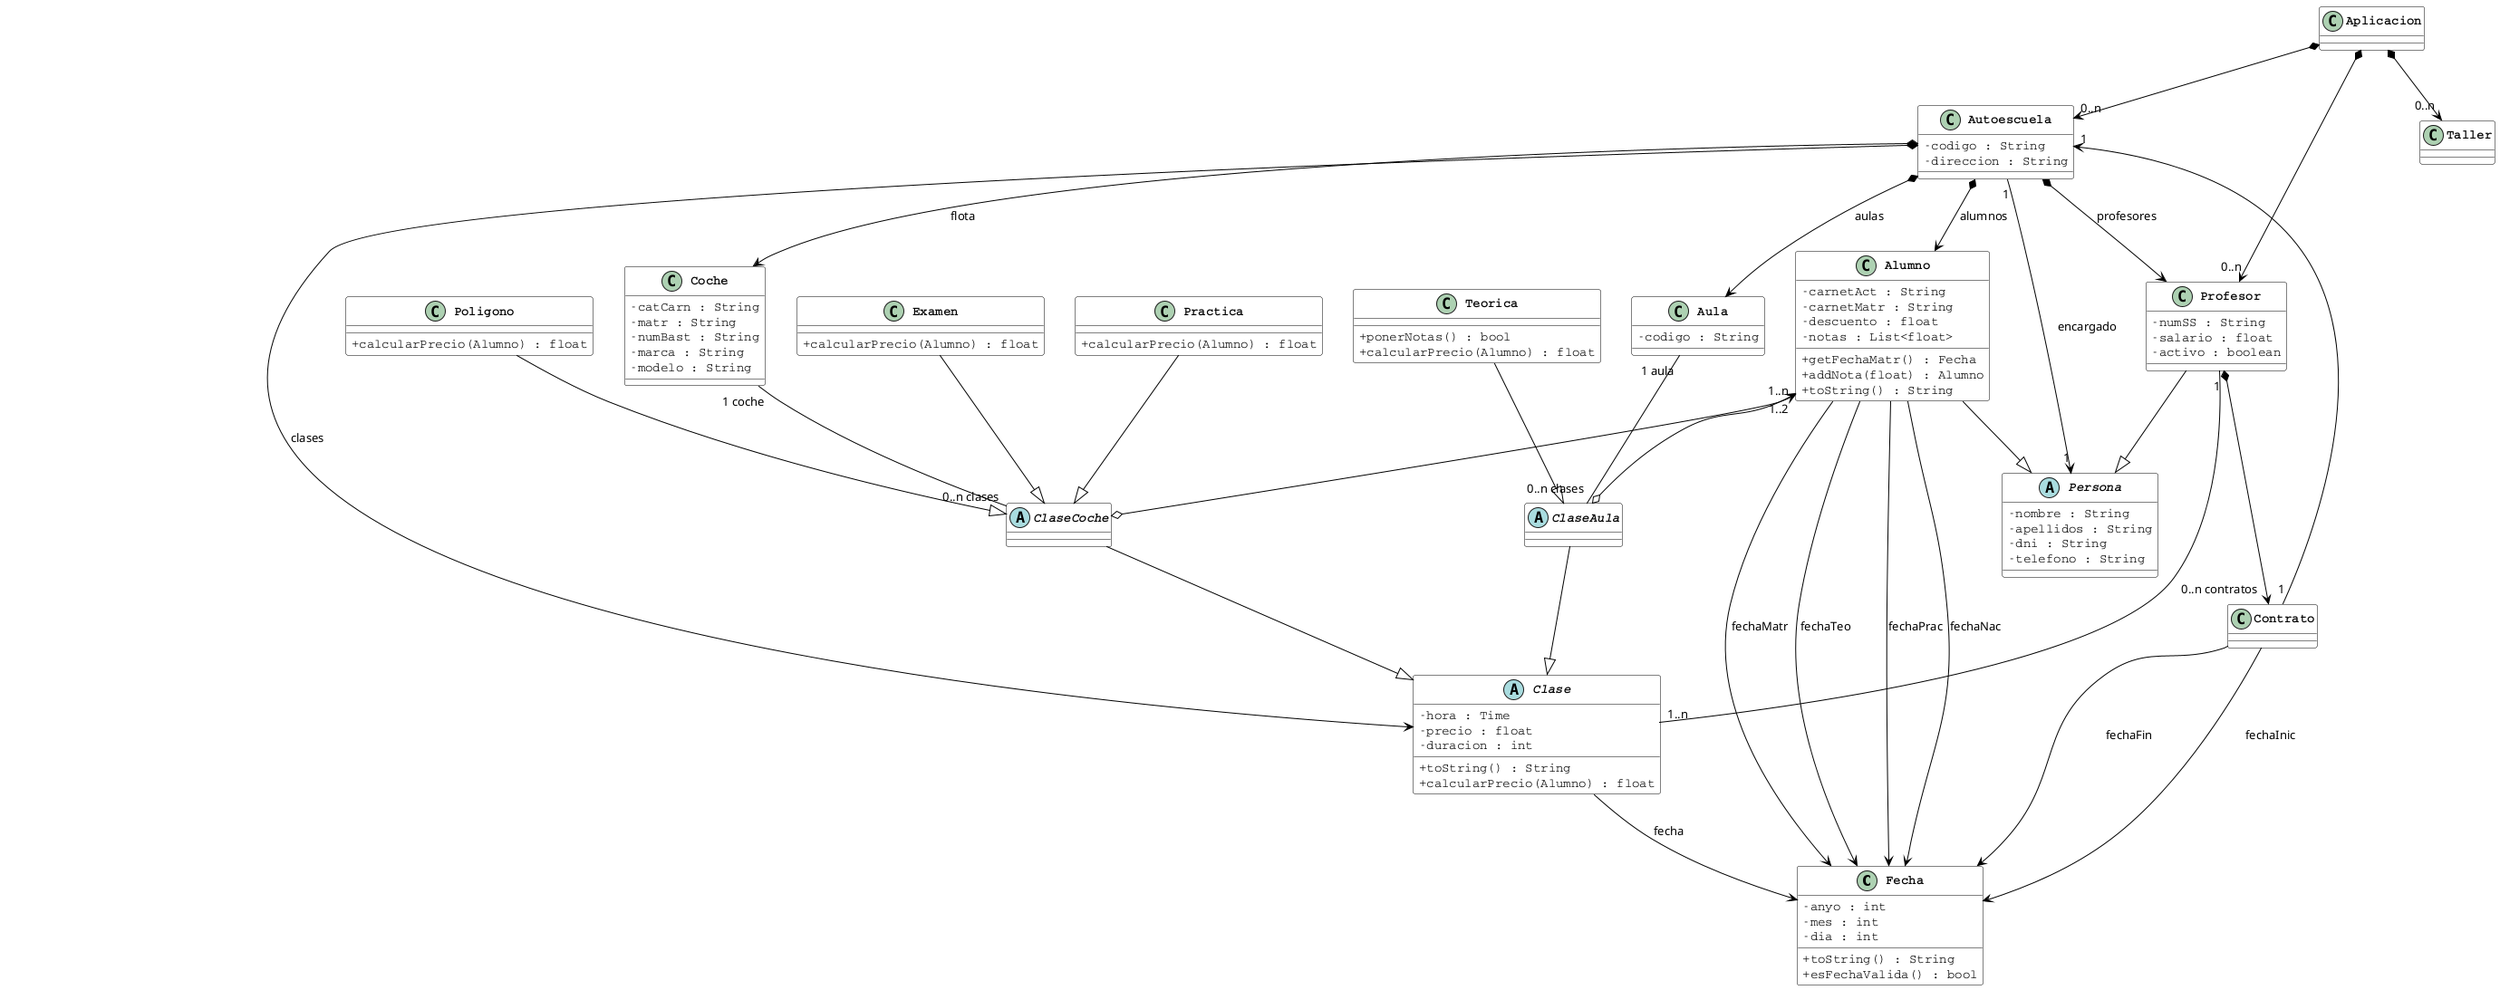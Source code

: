 @startuml
skinparam {
  classAttributeIconSize 0
  ClassBorderColor Black
  ClassBackgroundColor White
  ClassFontStyle bold
  ClassFontName Courier
  sequenceMessageAlign direction
  ClassAttributeFontName Courier
  ArrowColor Black
  Shadowing false
  'linetype ortho
  'handwritten true
}

hide enum methods

class Fecha {
	- anyo : int
	- mes : int
	- dia : int

	+ toString() : String
	+ esFechaValida() : bool
}

abstract class Clase {
	- hora : Time
	- precio : float
	- duracion : int

	+ toString() : String
	+ calcularPrecio(Alumno) : float
}

abstract class ClaseAula{

}

abstract class ClaseCoche{

}

    class Teorica{
      + ponerNotas() : bool
  + calcularPrecio(Alumno) : float
}

class Examen{

  + calcularPrecio(Alumno) : float
}

class Practica{

  + calcularPrecio(Alumno) : float
}

class Poligono{

  + calcularPrecio(Alumno) : float
}

class Alumno {
	- carnetAct : String
	- carnetMatr : String
	- descuento : float
    - notas : List<float>

	+ getFechaMatr() : Fecha
    + addNota(float) : Alumno
	+ toString() : String
}

abstract class Persona{
  - nombre : String
  - apellidos : String
  - dni : String
  - telefono : String

}

class Profesor{
  - numSS : String
  - salario : float
  - activo : boolean
}

class Coche{
  - catCarn : String
  - matr : String
  - numBast : String
  - marca : String
  - modelo : String

}

class Aula{
  - codigo : String
}

class Autoescuela{
  - codigo : String
  - direccion : String
}

Alumno --> Fecha : fechaTeo
Alumno --> Fecha : fechaPrac
Alumno --> Fecha : fechaNac
Alumno --> Fecha : fechaMatr

Autoescuela "1" --> "1" Persona : encargado
Clase --> Fecha : fecha

Aula "1 aula" -- "0..n clases" ClaseAula
Coche "1 coche" -- "0..n clases" ClaseCoche

ClaseAula --|> Clase
ClaseCoche --|> Clase
Teorica --|> ClaseAula
Examen --|> ClaseCoche
Practica --|> ClaseCoche
Poligono --|> ClaseCoche
Alumno --|> Persona
Profesor --|> Persona

Alumno "1..n" <--o ClaseAula
Alumno "1..2" <--o ClaseCoche

Autoescuela *--> Aula : aulas
Autoescuela *--> Clase : clases
Autoescuela *--> Alumno : alumnos
Autoescuela *--> Profesor : profesores
Autoescuela *--> Coche : flota

Profesor "1" -- "1..n" Clase

class Contrato {
}
Contrato --> Fecha : fechaInic
Contrato --> Fecha : fechaFin
Contrato "1" --> "1" Autoescuela
Profesor *--> "0..n contratos" Contrato

class Aplicacion{
}

Aplicacion *--> "0..n" Autoescuela
Aplicacion *--> "0..n" Profesor
Aplicacion *--> "0..n" Taller

@enduml
